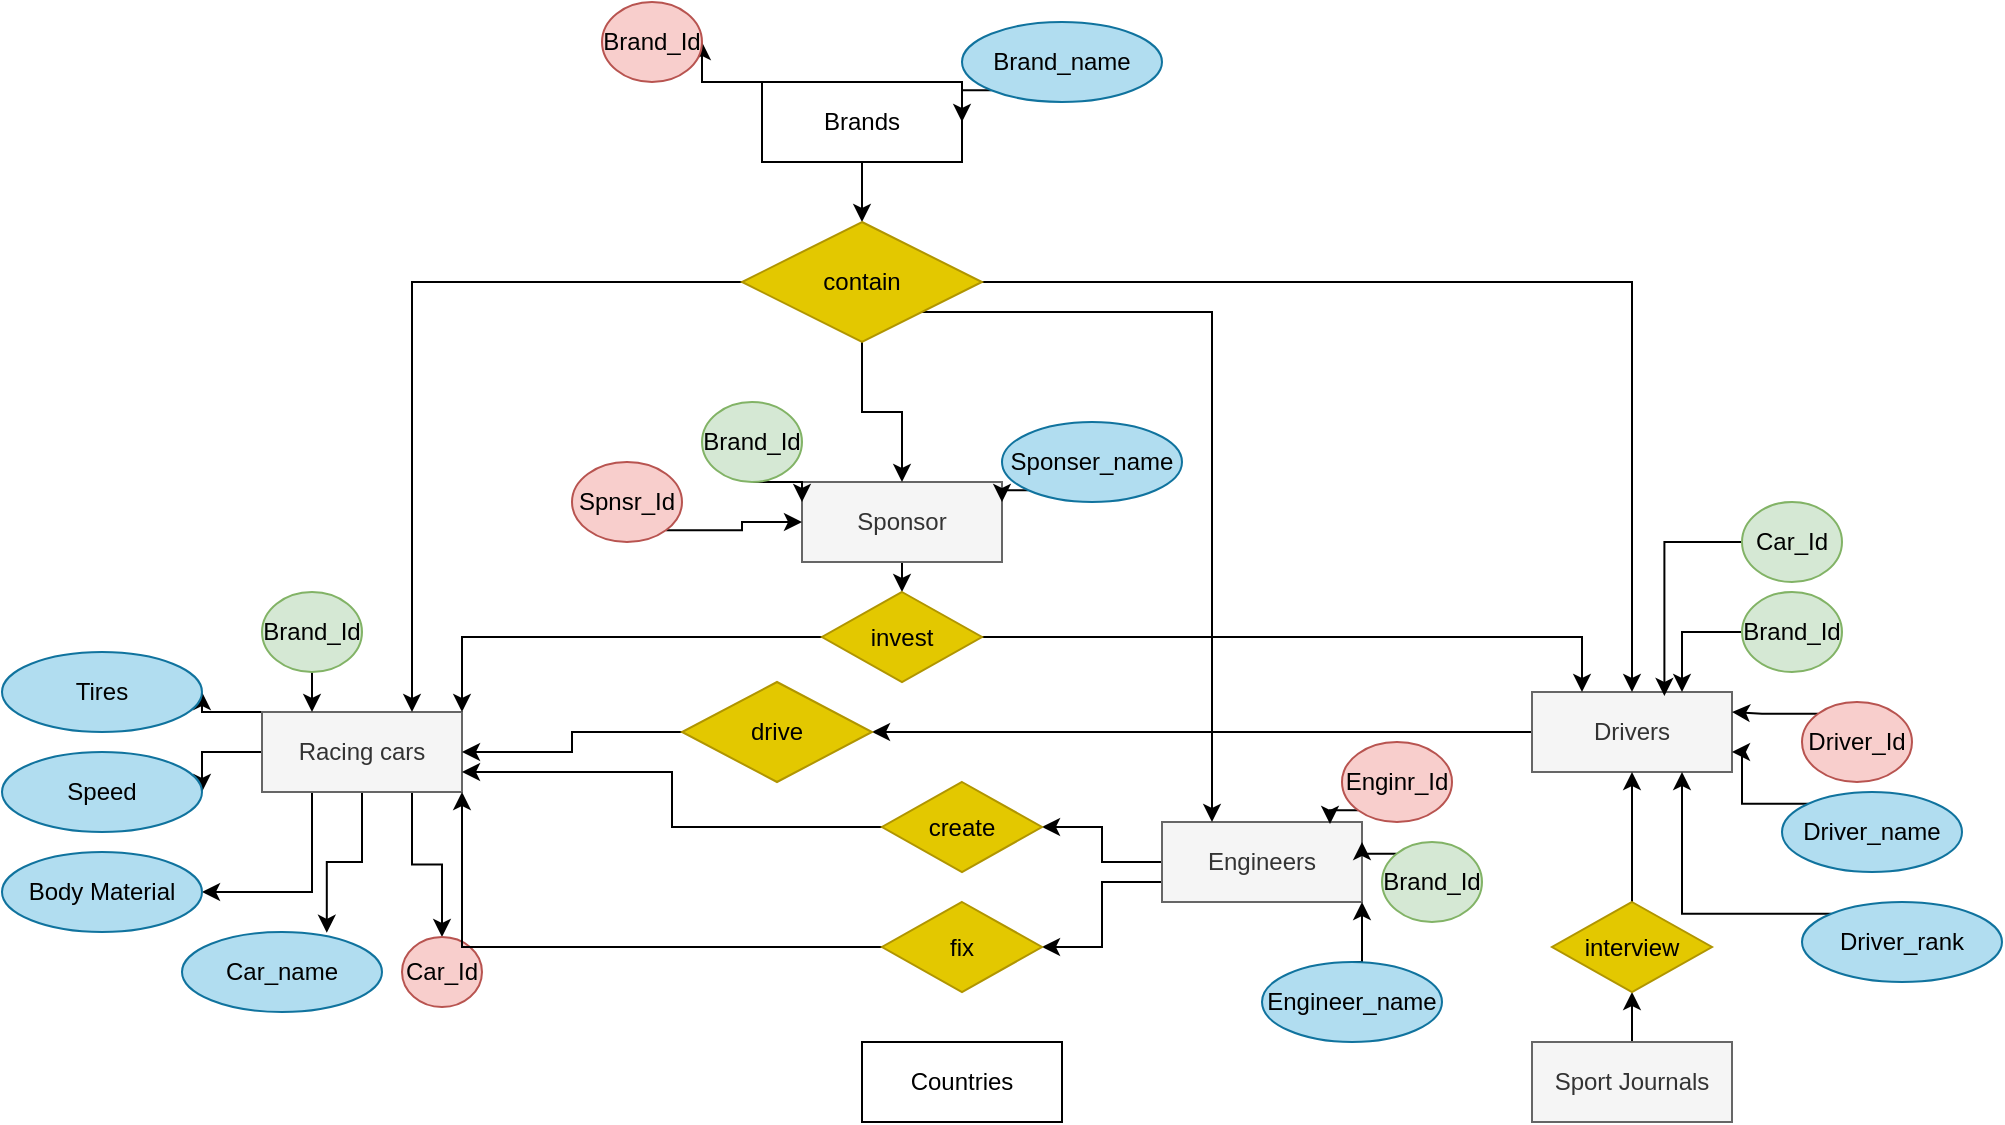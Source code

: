 <mxfile version="15.5.4" type="github">
  <diagram id="-ucUzZEdhBcQn1sxdZIo" name="Page-1">
    <mxGraphModel dx="1038" dy="539" grid="1" gridSize="10" guides="1" tooltips="1" connect="1" arrows="1" fold="1" page="1" pageScale="1" pageWidth="850" pageHeight="1100" math="0" shadow="0">
      <root>
        <mxCell id="0" />
        <mxCell id="1" parent="0" />
        <mxCell id="YZQltTLQVuVwUxD5mWev-17" style="edgeStyle=orthogonalEdgeStyle;rounded=0;orthogonalLoop=1;jettySize=auto;html=1;exitX=0;exitY=0;exitDx=0;exitDy=0;entryX=1;entryY=0.5;entryDx=0;entryDy=0;" edge="1" parent="1" source="YZQltTLQVuVwUxD5mWev-2" target="YZQltTLQVuVwUxD5mWev-16">
          <mxGeometry relative="1" as="geometry" />
        </mxCell>
        <mxCell id="YZQltTLQVuVwUxD5mWev-39" value="" style="edgeStyle=orthogonalEdgeStyle;rounded=0;orthogonalLoop=1;jettySize=auto;html=1;" edge="1" parent="1" source="YZQltTLQVuVwUxD5mWev-2" target="YZQltTLQVuVwUxD5mWev-32">
          <mxGeometry relative="1" as="geometry" />
        </mxCell>
        <mxCell id="YZQltTLQVuVwUxD5mWev-2" value="Brands" style="whiteSpace=wrap;html=1;align=center;" vertex="1" parent="1">
          <mxGeometry x="410" y="40" width="100" height="40" as="geometry" />
        </mxCell>
        <mxCell id="YZQltTLQVuVwUxD5mWev-46" style="edgeStyle=orthogonalEdgeStyle;rounded=0;orthogonalLoop=1;jettySize=auto;html=1;exitX=0;exitY=0.5;exitDx=0;exitDy=0;entryX=1;entryY=0.5;entryDx=0;entryDy=0;" edge="1" parent="1" source="YZQltTLQVuVwUxD5mWev-9" target="YZQltTLQVuVwUxD5mWev-44">
          <mxGeometry relative="1" as="geometry" />
        </mxCell>
        <mxCell id="YZQltTLQVuVwUxD5mWev-9" value="Drivers" style="whiteSpace=wrap;html=1;align=center;fillColor=#f5f5f5;fontColor=#333333;strokeColor=#666666;" vertex="1" parent="1">
          <mxGeometry x="795" y="345" width="100" height="40" as="geometry" />
        </mxCell>
        <mxCell id="YZQltTLQVuVwUxD5mWev-67" style="edgeStyle=orthogonalEdgeStyle;rounded=0;orthogonalLoop=1;jettySize=auto;html=1;exitX=0;exitY=0.5;exitDx=0;exitDy=0;entryX=1;entryY=0.5;entryDx=0;entryDy=0;" edge="1" parent="1" source="YZQltTLQVuVwUxD5mWev-10" target="YZQltTLQVuVwUxD5mWev-66">
          <mxGeometry relative="1" as="geometry" />
        </mxCell>
        <mxCell id="YZQltTLQVuVwUxD5mWev-68" style="edgeStyle=orthogonalEdgeStyle;rounded=0;orthogonalLoop=1;jettySize=auto;html=1;exitX=0;exitY=0.75;exitDx=0;exitDy=0;entryX=1;entryY=0.5;entryDx=0;entryDy=0;" edge="1" parent="1" source="YZQltTLQVuVwUxD5mWev-10" target="YZQltTLQVuVwUxD5mWev-65">
          <mxGeometry relative="1" as="geometry" />
        </mxCell>
        <mxCell id="YZQltTLQVuVwUxD5mWev-10" value="Engineers" style="whiteSpace=wrap;html=1;align=center;fillColor=#f5f5f5;fontColor=#333333;strokeColor=#666666;" vertex="1" parent="1">
          <mxGeometry x="610" y="410" width="100" height="40" as="geometry" />
        </mxCell>
        <mxCell id="YZQltTLQVuVwUxD5mWev-11" value="Countries" style="whiteSpace=wrap;html=1;align=center;" vertex="1" parent="1">
          <mxGeometry x="460" y="520" width="100" height="40" as="geometry" />
        </mxCell>
        <mxCell id="YZQltTLQVuVwUxD5mWev-49" style="edgeStyle=orthogonalEdgeStyle;rounded=0;orthogonalLoop=1;jettySize=auto;html=1;exitX=0.5;exitY=1;exitDx=0;exitDy=0;entryX=0.5;entryY=0;entryDx=0;entryDy=0;" edge="1" parent="1" source="YZQltTLQVuVwUxD5mWev-12" target="YZQltTLQVuVwUxD5mWev-48">
          <mxGeometry relative="1" as="geometry" />
        </mxCell>
        <mxCell id="YZQltTLQVuVwUxD5mWev-12" value="Sponsor" style="whiteSpace=wrap;html=1;align=center;fillColor=#f5f5f5;strokeColor=#666666;fontColor=#333333;" vertex="1" parent="1">
          <mxGeometry x="430" y="240" width="100" height="40" as="geometry" />
        </mxCell>
        <mxCell id="YZQltTLQVuVwUxD5mWev-13" style="edgeStyle=orthogonalEdgeStyle;rounded=0;orthogonalLoop=1;jettySize=auto;html=1;exitX=0.5;exitY=1;exitDx=0;exitDy=0;" edge="1" parent="1" source="YZQltTLQVuVwUxD5mWev-12" target="YZQltTLQVuVwUxD5mWev-12">
          <mxGeometry relative="1" as="geometry" />
        </mxCell>
        <mxCell id="YZQltTLQVuVwUxD5mWev-23" style="edgeStyle=orthogonalEdgeStyle;rounded=0;orthogonalLoop=1;jettySize=auto;html=1;exitX=0;exitY=0;exitDx=0;exitDy=0;entryX=1;entryY=0.5;entryDx=0;entryDy=0;" edge="1" parent="1" source="YZQltTLQVuVwUxD5mWev-14" target="YZQltTLQVuVwUxD5mWev-19">
          <mxGeometry relative="1" as="geometry" />
        </mxCell>
        <mxCell id="YZQltTLQVuVwUxD5mWev-24" style="edgeStyle=orthogonalEdgeStyle;rounded=0;orthogonalLoop=1;jettySize=auto;html=1;exitX=0;exitY=0.5;exitDx=0;exitDy=0;entryX=1;entryY=0.5;entryDx=0;entryDy=0;" edge="1" parent="1" source="YZQltTLQVuVwUxD5mWev-14" target="YZQltTLQVuVwUxD5mWev-20">
          <mxGeometry relative="1" as="geometry" />
        </mxCell>
        <mxCell id="YZQltTLQVuVwUxD5mWev-25" style="edgeStyle=orthogonalEdgeStyle;rounded=0;orthogonalLoop=1;jettySize=auto;html=1;exitX=0.25;exitY=1;exitDx=0;exitDy=0;entryX=1;entryY=0.5;entryDx=0;entryDy=0;" edge="1" parent="1" source="YZQltTLQVuVwUxD5mWev-14" target="YZQltTLQVuVwUxD5mWev-22">
          <mxGeometry relative="1" as="geometry" />
        </mxCell>
        <mxCell id="YZQltTLQVuVwUxD5mWev-59" style="edgeStyle=orthogonalEdgeStyle;rounded=0;orthogonalLoop=1;jettySize=auto;html=1;exitX=0.5;exitY=1;exitDx=0;exitDy=0;entryX=0.724;entryY=0.01;entryDx=0;entryDy=0;entryPerimeter=0;" edge="1" parent="1" source="YZQltTLQVuVwUxD5mWev-14" target="YZQltTLQVuVwUxD5mWev-57">
          <mxGeometry relative="1" as="geometry" />
        </mxCell>
        <mxCell id="YZQltTLQVuVwUxD5mWev-60" style="edgeStyle=orthogonalEdgeStyle;rounded=0;orthogonalLoop=1;jettySize=auto;html=1;exitX=0.75;exitY=1;exitDx=0;exitDy=0;entryX=0.5;entryY=0;entryDx=0;entryDy=0;" edge="1" parent="1" source="YZQltTLQVuVwUxD5mWev-14" target="YZQltTLQVuVwUxD5mWev-58">
          <mxGeometry relative="1" as="geometry" />
        </mxCell>
        <mxCell id="YZQltTLQVuVwUxD5mWev-14" value="Racing cars" style="whiteSpace=wrap;html=1;align=center;fillColor=#f5f5f5;fontColor=#333333;strokeColor=#666666;" vertex="1" parent="1">
          <mxGeometry x="160" y="355" width="100" height="40" as="geometry" />
        </mxCell>
        <mxCell id="YZQltTLQVuVwUxD5mWev-54" style="edgeStyle=orthogonalEdgeStyle;rounded=0;orthogonalLoop=1;jettySize=auto;html=1;exitX=0.5;exitY=0;exitDx=0;exitDy=0;entryX=0.5;entryY=1;entryDx=0;entryDy=0;" edge="1" parent="1" source="YZQltTLQVuVwUxD5mWev-15" target="YZQltTLQVuVwUxD5mWev-53">
          <mxGeometry relative="1" as="geometry" />
        </mxCell>
        <mxCell id="YZQltTLQVuVwUxD5mWev-15" value="Sport Journals" style="whiteSpace=wrap;html=1;align=center;fillColor=#f5f5f5;fontColor=#333333;strokeColor=#666666;" vertex="1" parent="1">
          <mxGeometry x="795" y="520" width="100" height="40" as="geometry" />
        </mxCell>
        <mxCell id="YZQltTLQVuVwUxD5mWev-16" value="Brand_Id" style="ellipse;whiteSpace=wrap;html=1;align=center;fillColor=#f8cecc;strokeColor=#b85450;" vertex="1" parent="1">
          <mxGeometry x="330" width="50" height="40" as="geometry" />
        </mxCell>
        <mxCell id="YZQltTLQVuVwUxD5mWev-31" style="edgeStyle=orthogonalEdgeStyle;rounded=0;orthogonalLoop=1;jettySize=auto;html=1;exitX=0.5;exitY=1;exitDx=0;exitDy=0;entryX=0.25;entryY=0;entryDx=0;entryDy=0;" edge="1" parent="1" source="YZQltTLQVuVwUxD5mWev-18" target="YZQltTLQVuVwUxD5mWev-14">
          <mxGeometry relative="1" as="geometry" />
        </mxCell>
        <mxCell id="YZQltTLQVuVwUxD5mWev-18" value="Brand_Id" style="ellipse;whiteSpace=wrap;html=1;align=center;fillColor=#d5e8d4;strokeColor=#82b366;" vertex="1" parent="1">
          <mxGeometry x="160" y="295" width="50" height="40" as="geometry" />
        </mxCell>
        <mxCell id="YZQltTLQVuVwUxD5mWev-19" value="Tires" style="ellipse;whiteSpace=wrap;html=1;align=center;fillColor=#b1ddf0;strokeColor=#10739e;" vertex="1" parent="1">
          <mxGeometry x="30" y="325" width="100" height="40" as="geometry" />
        </mxCell>
        <mxCell id="YZQltTLQVuVwUxD5mWev-20" value="Speed" style="ellipse;whiteSpace=wrap;html=1;align=center;fillColor=#b1ddf0;strokeColor=#10739e;" vertex="1" parent="1">
          <mxGeometry x="30" y="375" width="100" height="40" as="geometry" />
        </mxCell>
        <mxCell id="YZQltTLQVuVwUxD5mWev-22" value="Body Material" style="ellipse;whiteSpace=wrap;html=1;align=center;fillColor=#b1ddf0;strokeColor=#10739e;" vertex="1" parent="1">
          <mxGeometry x="30" y="425" width="100" height="40" as="geometry" />
        </mxCell>
        <mxCell id="YZQltTLQVuVwUxD5mWev-33" style="edgeStyle=orthogonalEdgeStyle;rounded=0;orthogonalLoop=1;jettySize=auto;html=1;exitX=0;exitY=0.5;exitDx=0;exitDy=0;entryX=0.75;entryY=0;entryDx=0;entryDy=0;" edge="1" parent="1" source="YZQltTLQVuVwUxD5mWev-32" target="YZQltTLQVuVwUxD5mWev-14">
          <mxGeometry relative="1" as="geometry" />
        </mxCell>
        <mxCell id="YZQltTLQVuVwUxD5mWev-36" style="edgeStyle=orthogonalEdgeStyle;rounded=0;orthogonalLoop=1;jettySize=auto;html=1;exitX=1;exitY=0.5;exitDx=0;exitDy=0;entryX=0.5;entryY=0;entryDx=0;entryDy=0;" edge="1" parent="1" source="YZQltTLQVuVwUxD5mWev-32" target="YZQltTLQVuVwUxD5mWev-9">
          <mxGeometry relative="1" as="geometry" />
        </mxCell>
        <mxCell id="YZQltTLQVuVwUxD5mWev-38" style="edgeStyle=orthogonalEdgeStyle;rounded=0;orthogonalLoop=1;jettySize=auto;html=1;exitX=1;exitY=1;exitDx=0;exitDy=0;entryX=0.25;entryY=0;entryDx=0;entryDy=0;" edge="1" parent="1" source="YZQltTLQVuVwUxD5mWev-32" target="YZQltTLQVuVwUxD5mWev-10">
          <mxGeometry relative="1" as="geometry" />
        </mxCell>
        <mxCell id="YZQltTLQVuVwUxD5mWev-40" value="" style="edgeStyle=orthogonalEdgeStyle;rounded=0;orthogonalLoop=1;jettySize=auto;html=1;" edge="1" parent="1" source="YZQltTLQVuVwUxD5mWev-32" target="YZQltTLQVuVwUxD5mWev-12">
          <mxGeometry relative="1" as="geometry" />
        </mxCell>
        <mxCell id="YZQltTLQVuVwUxD5mWev-32" value="contain" style="shape=rhombus;perimeter=rhombusPerimeter;whiteSpace=wrap;html=1;align=center;fillColor=#e3c800;fontColor=#000000;strokeColor=#B09500;" vertex="1" parent="1">
          <mxGeometry x="400" y="110" width="120" height="60" as="geometry" />
        </mxCell>
        <mxCell id="YZQltTLQVuVwUxD5mWev-82" style="edgeStyle=orthogonalEdgeStyle;rounded=0;orthogonalLoop=1;jettySize=auto;html=1;exitX=0;exitY=0.5;exitDx=0;exitDy=0;entryX=0.75;entryY=0;entryDx=0;entryDy=0;" edge="1" parent="1" source="YZQltTLQVuVwUxD5mWev-41" target="YZQltTLQVuVwUxD5mWev-9">
          <mxGeometry relative="1" as="geometry" />
        </mxCell>
        <mxCell id="YZQltTLQVuVwUxD5mWev-41" value="Brand_Id" style="ellipse;whiteSpace=wrap;html=1;align=center;fillColor=#d5e8d4;strokeColor=#82b366;" vertex="1" parent="1">
          <mxGeometry x="900" y="295" width="50" height="40" as="geometry" />
        </mxCell>
        <mxCell id="YZQltTLQVuVwUxD5mWev-88" style="edgeStyle=orthogonalEdgeStyle;rounded=0;orthogonalLoop=1;jettySize=auto;html=1;exitX=0;exitY=0;exitDx=0;exitDy=0;entryX=1;entryY=0.25;entryDx=0;entryDy=0;" edge="1" parent="1" source="YZQltTLQVuVwUxD5mWev-42" target="YZQltTLQVuVwUxD5mWev-10">
          <mxGeometry relative="1" as="geometry" />
        </mxCell>
        <mxCell id="YZQltTLQVuVwUxD5mWev-42" value="Brand_Id" style="ellipse;whiteSpace=wrap;html=1;align=center;fillColor=#d5e8d4;strokeColor=#82b366;" vertex="1" parent="1">
          <mxGeometry x="720" y="420" width="50" height="40" as="geometry" />
        </mxCell>
        <mxCell id="YZQltTLQVuVwUxD5mWev-78" style="edgeStyle=orthogonalEdgeStyle;rounded=0;orthogonalLoop=1;jettySize=auto;html=1;exitX=0.5;exitY=1;exitDx=0;exitDy=0;entryX=0;entryY=0.25;entryDx=0;entryDy=0;" edge="1" parent="1" source="YZQltTLQVuVwUxD5mWev-43" target="YZQltTLQVuVwUxD5mWev-12">
          <mxGeometry relative="1" as="geometry" />
        </mxCell>
        <mxCell id="YZQltTLQVuVwUxD5mWev-43" value="Brand_Id" style="ellipse;whiteSpace=wrap;html=1;align=center;fillColor=#d5e8d4;strokeColor=#82b366;" vertex="1" parent="1">
          <mxGeometry x="380" y="200" width="50" height="40" as="geometry" />
        </mxCell>
        <mxCell id="YZQltTLQVuVwUxD5mWev-47" style="edgeStyle=orthogonalEdgeStyle;rounded=0;orthogonalLoop=1;jettySize=auto;html=1;exitX=0;exitY=0.5;exitDx=0;exitDy=0;entryX=1;entryY=0.5;entryDx=0;entryDy=0;" edge="1" parent="1" source="YZQltTLQVuVwUxD5mWev-44" target="YZQltTLQVuVwUxD5mWev-14">
          <mxGeometry relative="1" as="geometry" />
        </mxCell>
        <mxCell id="YZQltTLQVuVwUxD5mWev-44" value="drive" style="shape=rhombus;perimeter=rhombusPerimeter;whiteSpace=wrap;html=1;align=center;fillColor=#e3c800;fontColor=#000000;strokeColor=#B09500;" vertex="1" parent="1">
          <mxGeometry x="370" y="340" width="95" height="50" as="geometry" />
        </mxCell>
        <mxCell id="YZQltTLQVuVwUxD5mWev-50" style="edgeStyle=orthogonalEdgeStyle;rounded=0;orthogonalLoop=1;jettySize=auto;html=1;exitX=0;exitY=0.5;exitDx=0;exitDy=0;entryX=1;entryY=0;entryDx=0;entryDy=0;" edge="1" parent="1" source="YZQltTLQVuVwUxD5mWev-48" target="YZQltTLQVuVwUxD5mWev-14">
          <mxGeometry relative="1" as="geometry" />
        </mxCell>
        <mxCell id="YZQltTLQVuVwUxD5mWev-51" style="edgeStyle=orthogonalEdgeStyle;rounded=0;orthogonalLoop=1;jettySize=auto;html=1;exitX=1;exitY=0.5;exitDx=0;exitDy=0;entryX=0.25;entryY=0;entryDx=0;entryDy=0;" edge="1" parent="1" source="YZQltTLQVuVwUxD5mWev-48" target="YZQltTLQVuVwUxD5mWev-9">
          <mxGeometry relative="1" as="geometry" />
        </mxCell>
        <mxCell id="YZQltTLQVuVwUxD5mWev-48" value="invest" style="shape=rhombus;perimeter=rhombusPerimeter;whiteSpace=wrap;html=1;align=center;fillColor=#e3c800;fontColor=#000000;strokeColor=#B09500;" vertex="1" parent="1">
          <mxGeometry x="440" y="295" width="80" height="45" as="geometry" />
        </mxCell>
        <mxCell id="YZQltTLQVuVwUxD5mWev-55" value="" style="edgeStyle=orthogonalEdgeStyle;rounded=0;orthogonalLoop=1;jettySize=auto;html=1;" edge="1" parent="1" source="YZQltTLQVuVwUxD5mWev-53" target="YZQltTLQVuVwUxD5mWev-9">
          <mxGeometry relative="1" as="geometry" />
        </mxCell>
        <mxCell id="YZQltTLQVuVwUxD5mWev-53" value="interview" style="shape=rhombus;perimeter=rhombusPerimeter;whiteSpace=wrap;html=1;align=center;fillColor=#e3c800;fontColor=#000000;strokeColor=#B09500;" vertex="1" parent="1">
          <mxGeometry x="805" y="450" width="80" height="45" as="geometry" />
        </mxCell>
        <mxCell id="YZQltTLQVuVwUxD5mWev-61" style="edgeStyle=orthogonalEdgeStyle;rounded=0;orthogonalLoop=1;jettySize=auto;html=1;exitX=0;exitY=1;exitDx=0;exitDy=0;entryX=1;entryY=0.5;entryDx=0;entryDy=0;" edge="1" parent="1" source="YZQltTLQVuVwUxD5mWev-56" target="YZQltTLQVuVwUxD5mWev-2">
          <mxGeometry relative="1" as="geometry" />
        </mxCell>
        <mxCell id="YZQltTLQVuVwUxD5mWev-56" value="Brand_name" style="ellipse;whiteSpace=wrap;html=1;align=center;fillColor=#b1ddf0;strokeColor=#10739e;" vertex="1" parent="1">
          <mxGeometry x="510" y="10" width="100" height="40" as="geometry" />
        </mxCell>
        <mxCell id="YZQltTLQVuVwUxD5mWev-57" value="Car_name" style="ellipse;whiteSpace=wrap;html=1;align=center;fillColor=#b1ddf0;strokeColor=#10739e;" vertex="1" parent="1">
          <mxGeometry x="120" y="465" width="100" height="40" as="geometry" />
        </mxCell>
        <mxCell id="YZQltTLQVuVwUxD5mWev-58" value="Car_Id" style="ellipse;whiteSpace=wrap;html=1;align=center;fillColor=#f8cecc;strokeColor=#b85450;" vertex="1" parent="1">
          <mxGeometry x="230" y="467.5" width="40" height="35" as="geometry" />
        </mxCell>
        <mxCell id="YZQltTLQVuVwUxD5mWev-83" style="edgeStyle=orthogonalEdgeStyle;rounded=0;orthogonalLoop=1;jettySize=auto;html=1;exitX=0;exitY=0;exitDx=0;exitDy=0;entryX=1;entryY=0.25;entryDx=0;entryDy=0;" edge="1" parent="1" source="YZQltTLQVuVwUxD5mWev-62" target="YZQltTLQVuVwUxD5mWev-9">
          <mxGeometry relative="1" as="geometry" />
        </mxCell>
        <mxCell id="YZQltTLQVuVwUxD5mWev-62" value="Driver_Id" style="ellipse;whiteSpace=wrap;html=1;align=center;fillColor=#f8cecc;strokeColor=#b85450;" vertex="1" parent="1">
          <mxGeometry x="930" y="350" width="55" height="40" as="geometry" />
        </mxCell>
        <mxCell id="YZQltTLQVuVwUxD5mWev-79" style="edgeStyle=orthogonalEdgeStyle;rounded=0;orthogonalLoop=1;jettySize=auto;html=1;exitX=1;exitY=1;exitDx=0;exitDy=0;entryX=0;entryY=0.5;entryDx=0;entryDy=0;" edge="1" parent="1" source="YZQltTLQVuVwUxD5mWev-63" target="YZQltTLQVuVwUxD5mWev-12">
          <mxGeometry relative="1" as="geometry" />
        </mxCell>
        <mxCell id="YZQltTLQVuVwUxD5mWev-63" value="Spnsr_Id" style="ellipse;whiteSpace=wrap;html=1;align=center;fillColor=#f8cecc;strokeColor=#b85450;" vertex="1" parent="1">
          <mxGeometry x="315" y="230" width="55" height="40" as="geometry" />
        </mxCell>
        <mxCell id="YZQltTLQVuVwUxD5mWev-87" style="edgeStyle=orthogonalEdgeStyle;rounded=0;orthogonalLoop=1;jettySize=auto;html=1;exitX=0;exitY=1;exitDx=0;exitDy=0;entryX=0.84;entryY=0.025;entryDx=0;entryDy=0;entryPerimeter=0;" edge="1" parent="1" source="YZQltTLQVuVwUxD5mWev-64" target="YZQltTLQVuVwUxD5mWev-10">
          <mxGeometry relative="1" as="geometry" />
        </mxCell>
        <mxCell id="YZQltTLQVuVwUxD5mWev-64" value="Enginr_Id" style="ellipse;whiteSpace=wrap;html=1;align=center;fillColor=#f8cecc;strokeColor=#b85450;" vertex="1" parent="1">
          <mxGeometry x="700" y="370" width="55" height="40" as="geometry" />
        </mxCell>
        <mxCell id="YZQltTLQVuVwUxD5mWev-70" style="edgeStyle=orthogonalEdgeStyle;rounded=0;orthogonalLoop=1;jettySize=auto;html=1;exitX=0;exitY=0.5;exitDx=0;exitDy=0;entryX=1;entryY=1;entryDx=0;entryDy=0;" edge="1" parent="1" source="YZQltTLQVuVwUxD5mWev-65" target="YZQltTLQVuVwUxD5mWev-14">
          <mxGeometry relative="1" as="geometry" />
        </mxCell>
        <mxCell id="YZQltTLQVuVwUxD5mWev-65" value="fix" style="shape=rhombus;perimeter=rhombusPerimeter;whiteSpace=wrap;html=1;align=center;fillColor=#e3c800;fontColor=#000000;strokeColor=#B09500;" vertex="1" parent="1">
          <mxGeometry x="470" y="450" width="80" height="45" as="geometry" />
        </mxCell>
        <mxCell id="YZQltTLQVuVwUxD5mWev-69" style="edgeStyle=orthogonalEdgeStyle;rounded=0;orthogonalLoop=1;jettySize=auto;html=1;exitX=0;exitY=0.5;exitDx=0;exitDy=0;entryX=1;entryY=0.75;entryDx=0;entryDy=0;" edge="1" parent="1" source="YZQltTLQVuVwUxD5mWev-66" target="YZQltTLQVuVwUxD5mWev-14">
          <mxGeometry relative="1" as="geometry" />
        </mxCell>
        <mxCell id="YZQltTLQVuVwUxD5mWev-66" value="create" style="shape=rhombus;perimeter=rhombusPerimeter;whiteSpace=wrap;html=1;align=center;fillColor=#e3c800;fontColor=#000000;strokeColor=#B09500;" vertex="1" parent="1">
          <mxGeometry x="470" y="390" width="80" height="45" as="geometry" />
        </mxCell>
        <mxCell id="YZQltTLQVuVwUxD5mWev-80" style="edgeStyle=orthogonalEdgeStyle;rounded=0;orthogonalLoop=1;jettySize=auto;html=1;exitX=0;exitY=1;exitDx=0;exitDy=0;entryX=1;entryY=0.25;entryDx=0;entryDy=0;" edge="1" parent="1" source="YZQltTLQVuVwUxD5mWev-72" target="YZQltTLQVuVwUxD5mWev-12">
          <mxGeometry relative="1" as="geometry" />
        </mxCell>
        <mxCell id="YZQltTLQVuVwUxD5mWev-72" value="Sponser_name" style="ellipse;whiteSpace=wrap;html=1;align=center;fillColor=#b1ddf0;strokeColor=#10739e;" vertex="1" parent="1">
          <mxGeometry x="530" y="210" width="90" height="40" as="geometry" />
        </mxCell>
        <mxCell id="YZQltTLQVuVwUxD5mWev-85" style="edgeStyle=orthogonalEdgeStyle;rounded=0;orthogonalLoop=1;jettySize=auto;html=1;exitX=0;exitY=0;exitDx=0;exitDy=0;entryX=1;entryY=0.75;entryDx=0;entryDy=0;" edge="1" parent="1" source="YZQltTLQVuVwUxD5mWev-73" target="YZQltTLQVuVwUxD5mWev-9">
          <mxGeometry relative="1" as="geometry" />
        </mxCell>
        <mxCell id="YZQltTLQVuVwUxD5mWev-73" value="Driver_name" style="ellipse;whiteSpace=wrap;html=1;align=center;fillColor=#b1ddf0;strokeColor=#10739e;" vertex="1" parent="1">
          <mxGeometry x="920" y="395" width="90" height="40" as="geometry" />
        </mxCell>
        <mxCell id="YZQltTLQVuVwUxD5mWev-81" style="edgeStyle=orthogonalEdgeStyle;rounded=0;orthogonalLoop=1;jettySize=auto;html=1;exitX=0;exitY=0.5;exitDx=0;exitDy=0;entryX=0.662;entryY=0.05;entryDx=0;entryDy=0;entryPerimeter=0;" edge="1" parent="1" source="YZQltTLQVuVwUxD5mWev-74" target="YZQltTLQVuVwUxD5mWev-9">
          <mxGeometry relative="1" as="geometry" />
        </mxCell>
        <mxCell id="YZQltTLQVuVwUxD5mWev-74" value="Car_Id" style="ellipse;whiteSpace=wrap;html=1;align=center;fillColor=#d5e8d4;strokeColor=#82b366;" vertex="1" parent="1">
          <mxGeometry x="900" y="250" width="50" height="40" as="geometry" />
        </mxCell>
        <mxCell id="YZQltTLQVuVwUxD5mWev-86" style="edgeStyle=orthogonalEdgeStyle;rounded=0;orthogonalLoop=1;jettySize=auto;html=1;exitX=0;exitY=0;exitDx=0;exitDy=0;entryX=0.75;entryY=1;entryDx=0;entryDy=0;" edge="1" parent="1" source="YZQltTLQVuVwUxD5mWev-76" target="YZQltTLQVuVwUxD5mWev-9">
          <mxGeometry relative="1" as="geometry" />
        </mxCell>
        <mxCell id="YZQltTLQVuVwUxD5mWev-76" value="Driver_rank" style="ellipse;whiteSpace=wrap;html=1;align=center;fillColor=#b1ddf0;strokeColor=#10739e;" vertex="1" parent="1">
          <mxGeometry x="930" y="450" width="100" height="40" as="geometry" />
        </mxCell>
        <mxCell id="YZQltTLQVuVwUxD5mWev-89" style="edgeStyle=orthogonalEdgeStyle;rounded=0;orthogonalLoop=1;jettySize=auto;html=1;exitX=0.5;exitY=0;exitDx=0;exitDy=0;entryX=1;entryY=1;entryDx=0;entryDy=0;" edge="1" parent="1" source="YZQltTLQVuVwUxD5mWev-77" target="YZQltTLQVuVwUxD5mWev-10">
          <mxGeometry relative="1" as="geometry" />
        </mxCell>
        <mxCell id="YZQltTLQVuVwUxD5mWev-77" value="Engineer_name" style="ellipse;whiteSpace=wrap;html=1;align=center;fillColor=#b1ddf0;strokeColor=#10739e;" vertex="1" parent="1">
          <mxGeometry x="660" y="480" width="90" height="40" as="geometry" />
        </mxCell>
      </root>
    </mxGraphModel>
  </diagram>
</mxfile>
